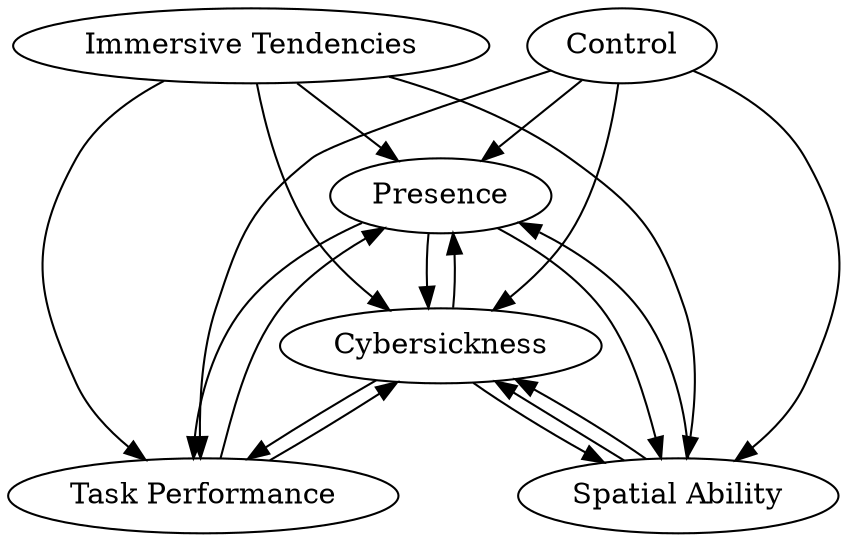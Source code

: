 digraph Witmer_Singer_1998 {
"Presence" -> "Cybersickness" [type="sn"]
"Cybersickness" -> "Presence" [type="sn"]
"Presence" -> "Task Performance" [type="sp"]
"Task Performance" -> "Presence" [type="sp"]
"Cybersickness" -> "Task Performance" [type="m"]
"Task Performance" -> "Cybersickness" [type="m"]
"Immersive Tendencies" -> "Presence" [type="sp"]
"Immersive Tendencies" -> "Cybersickness" [type="m"]
"Immersive Tendencies" -> "Task Performance" [type="m"]
"Spatial Ability" -> "Presence" [type="a"]
"Spatial Ability" -> "Cybersickness" [type="m"]
"Immersive Tendencies" -> "Spatial Ability" [type="m"]
"Control" -> "Presence" [type="a"]
"Control" -> "Cybersickness" [type="m"]
"Control" -> "Task Performance" [type="m"]
"Presence" -> "Spatial Ability" [type="a"]
"Control" -> "Spatial Ability" [type="m"]
"Cybersickness" -> "Spatial Ability" [type="m"]
"Spatial Ability" -> "Cybersickness" [type="m"]
}

